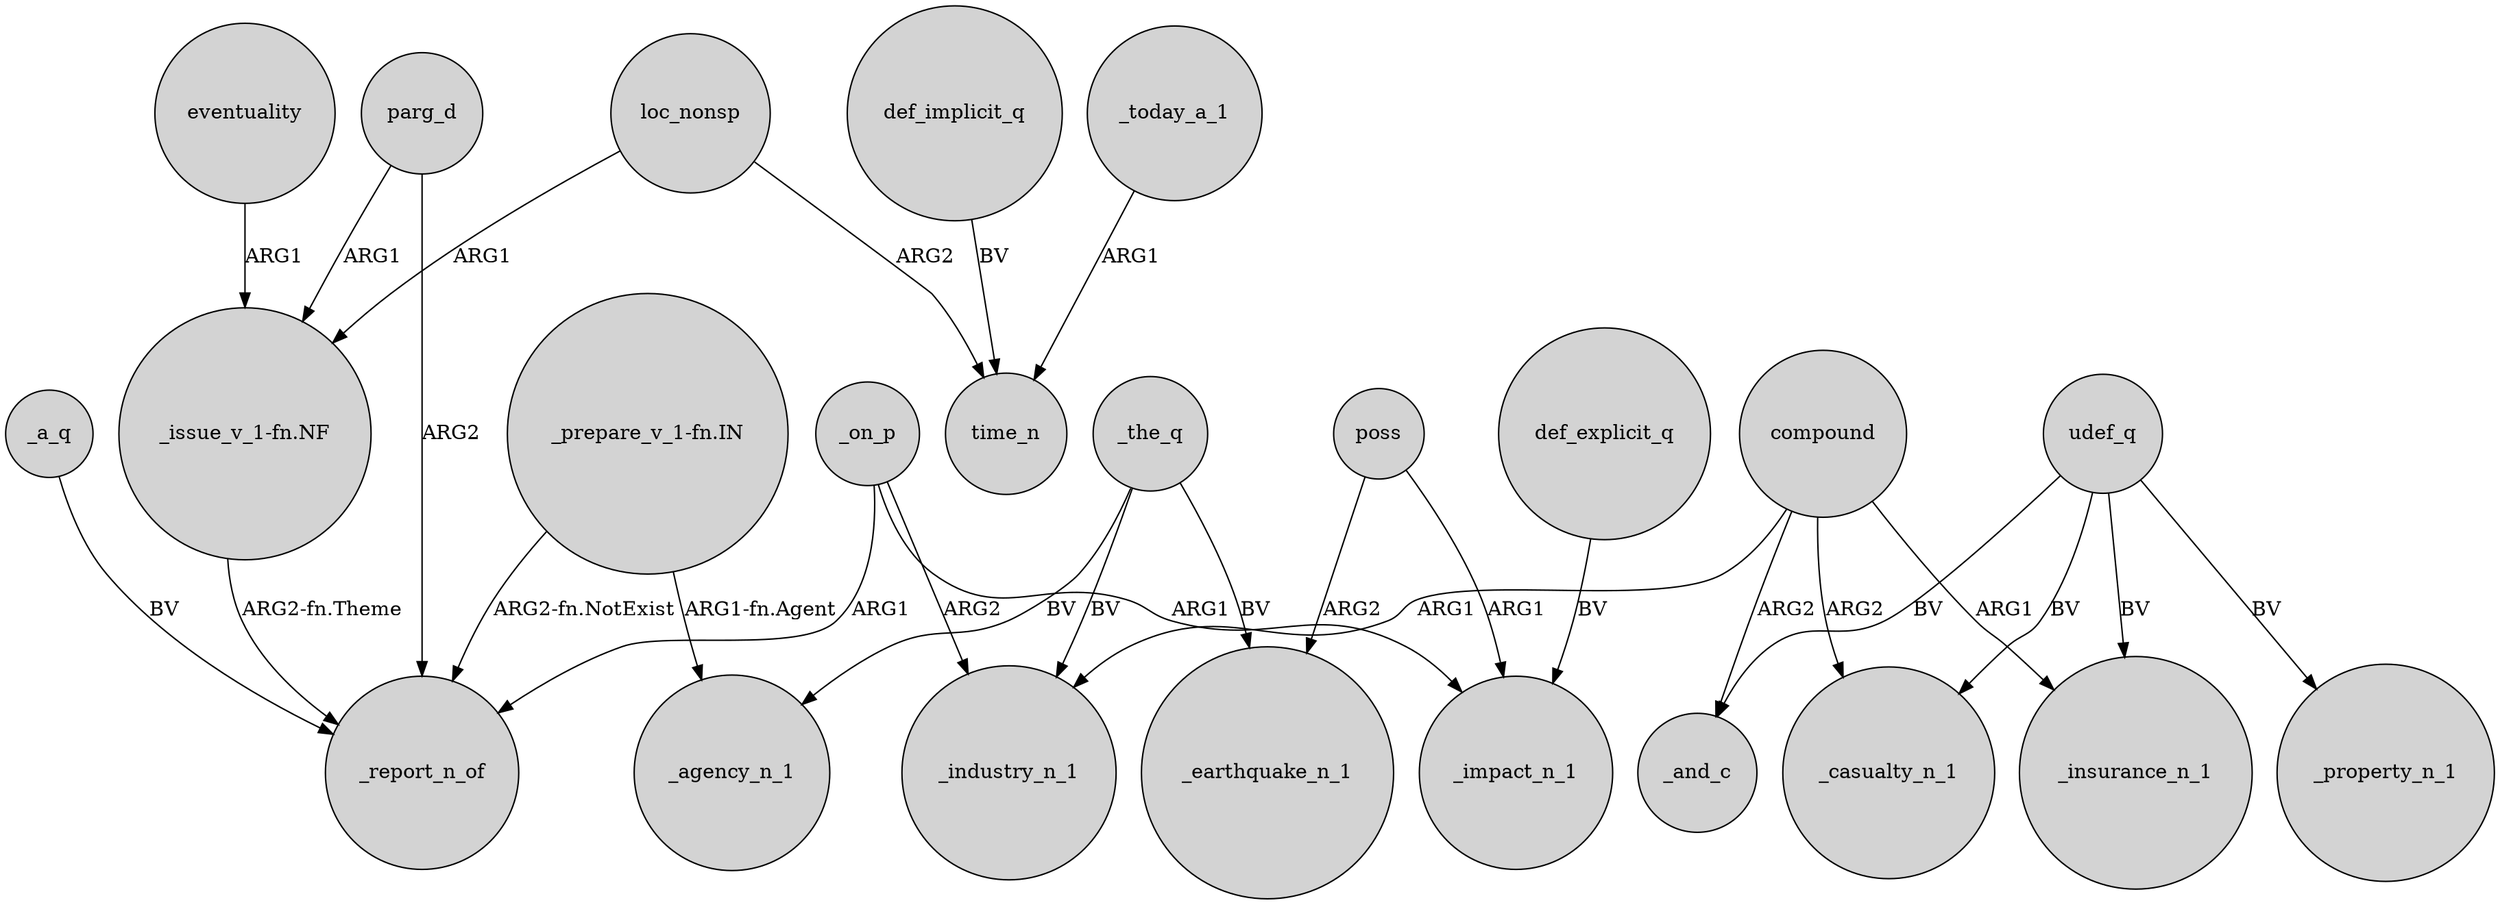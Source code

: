 digraph {
	node [shape=circle style=filled]
	_a_q -> _report_n_of [label=BV]
	loc_nonsp -> "_issue_v_1-fn.NF" [label=ARG1]
	_the_q -> _earthquake_n_1 [label=BV]
	_the_q -> _agency_n_1 [label=BV]
	compound -> _insurance_n_1 [label=ARG1]
	"_issue_v_1-fn.NF" -> _report_n_of [label="ARG2-fn.Theme"]
	_today_a_1 -> time_n [label=ARG1]
	udef_q -> _insurance_n_1 [label=BV]
	udef_q -> _casualty_n_1 [label=BV]
	compound -> _industry_n_1 [label=ARG1]
	"_prepare_v_1-fn.IN" -> _agency_n_1 [label="ARG1-fn.Agent"]
	_the_q -> _industry_n_1 [label=BV]
	parg_d -> _report_n_of [label=ARG2]
	loc_nonsp -> time_n [label=ARG2]
	compound -> _casualty_n_1 [label=ARG2]
	poss -> _earthquake_n_1 [label=ARG2]
	"_prepare_v_1-fn.IN" -> _report_n_of [label="ARG2-fn.NotExist"]
	compound -> _and_c [label=ARG2]
	parg_d -> "_issue_v_1-fn.NF" [label=ARG1]
	poss -> _impact_n_1 [label=ARG1]
	_on_p -> _industry_n_1 [label=ARG2]
	udef_q -> _property_n_1 [label=BV]
	_on_p -> _report_n_of [label=ARG1]
	_on_p -> _impact_n_1 [label=ARG1]
	eventuality -> "_issue_v_1-fn.NF" [label=ARG1]
	def_explicit_q -> _impact_n_1 [label=BV]
	udef_q -> _and_c [label=BV]
	def_implicit_q -> time_n [label=BV]
}
